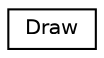 digraph "Graphical Class Hierarchy"
{
  edge [fontname="Helvetica",fontsize="10",labelfontname="Helvetica",labelfontsize="10"];
  node [fontname="Helvetica",fontsize="10",shape=record];
  rankdir="LR";
  Node1 [label="Draw",height=0.2,width=0.4,color="black", fillcolor="white", style="filled",URL="$classDraw.html"];
}
